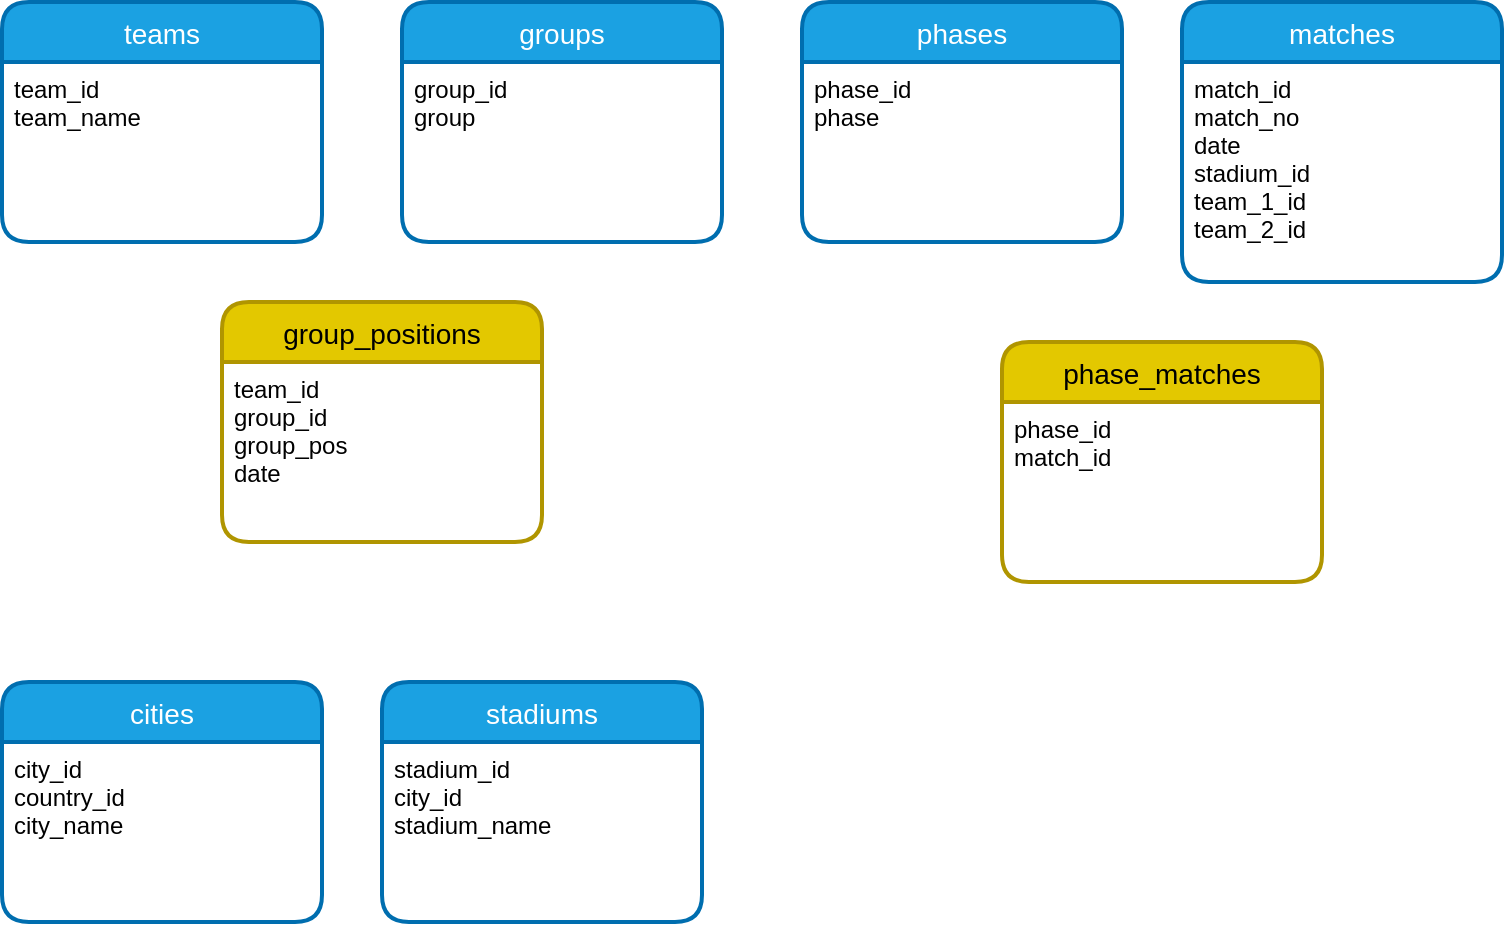 <mxfile>
    <diagram id="p4mVN8EBvd_sdM9q2Pob" name="conceptual">
        <mxGraphModel dx="347" dy="508" grid="1" gridSize="10" guides="1" tooltips="1" connect="1" arrows="1" fold="1" page="1" pageScale="1" pageWidth="1700" pageHeight="1100" math="0" shadow="0">
            <root>
                <mxCell id="0"/>
                <mxCell id="1" parent="0"/>
                <mxCell id="2" value="teams" style="swimlane;childLayout=stackLayout;horizontal=1;startSize=30;horizontalStack=0;rounded=1;fontSize=14;fontStyle=0;strokeWidth=2;resizeParent=0;resizeLast=1;shadow=0;dashed=0;align=center;fillColor=#1ba1e2;fontColor=#ffffff;strokeColor=#006EAF;" parent="1" vertex="1">
                    <mxGeometry x="50" y="40" width="160" height="120" as="geometry"/>
                </mxCell>
                <mxCell id="3" value="team_id&#10;team_name" style="align=left;strokeColor=none;fillColor=none;spacingLeft=4;fontSize=12;verticalAlign=top;resizable=0;rotatable=0;part=1;" parent="2" vertex="1">
                    <mxGeometry y="30" width="160" height="90" as="geometry"/>
                </mxCell>
                <mxCell id="4" value="groups" style="swimlane;childLayout=stackLayout;horizontal=1;startSize=30;horizontalStack=0;rounded=1;fontSize=14;fontStyle=0;strokeWidth=2;resizeParent=0;resizeLast=1;shadow=0;dashed=0;align=center;fillColor=#1ba1e2;fontColor=#ffffff;strokeColor=#006EAF;" parent="1" vertex="1">
                    <mxGeometry x="250" y="40" width="160" height="120" as="geometry"/>
                </mxCell>
                <mxCell id="5" value="group_id&#10;group" style="align=left;strokeColor=none;fillColor=none;spacingLeft=4;fontSize=12;verticalAlign=top;resizable=0;rotatable=0;part=1;" parent="4" vertex="1">
                    <mxGeometry y="30" width="160" height="90" as="geometry"/>
                </mxCell>
                <mxCell id="6" value="cities" style="swimlane;childLayout=stackLayout;horizontal=1;startSize=30;horizontalStack=0;rounded=1;fontSize=14;fontStyle=0;strokeWidth=2;resizeParent=0;resizeLast=1;shadow=0;dashed=0;align=center;fillColor=#1ba1e2;fontColor=#ffffff;strokeColor=#006EAF;" parent="1" vertex="1">
                    <mxGeometry x="50" y="380" width="160" height="120" as="geometry"/>
                </mxCell>
                <mxCell id="7" value="city_id&#10;country_id&#10;city_name" style="align=left;strokeColor=none;fillColor=none;spacingLeft=4;fontSize=12;verticalAlign=top;resizable=0;rotatable=0;part=1;" parent="6" vertex="1">
                    <mxGeometry y="30" width="160" height="90" as="geometry"/>
                </mxCell>
                <mxCell id="8" value="stadiums" style="swimlane;childLayout=stackLayout;horizontal=1;startSize=30;horizontalStack=0;rounded=1;fontSize=14;fontStyle=0;strokeWidth=2;resizeParent=0;resizeLast=1;shadow=0;dashed=0;align=center;fillColor=#1ba1e2;fontColor=#ffffff;strokeColor=#006EAF;" parent="1" vertex="1">
                    <mxGeometry x="240" y="380" width="160" height="120" as="geometry"/>
                </mxCell>
                <mxCell id="9" value="stadium_id&#10;city_id&#10;stadium_name" style="align=left;strokeColor=none;fillColor=none;spacingLeft=4;fontSize=12;verticalAlign=top;resizable=0;rotatable=0;part=1;" parent="8" vertex="1">
                    <mxGeometry y="30" width="160" height="90" as="geometry"/>
                </mxCell>
                <mxCell id="10" value="phases" style="swimlane;childLayout=stackLayout;horizontal=1;startSize=30;horizontalStack=0;rounded=1;fontSize=14;fontStyle=0;strokeWidth=2;resizeParent=0;resizeLast=1;shadow=0;dashed=0;align=center;fillColor=#1ba1e2;fontColor=#ffffff;strokeColor=#006EAF;" parent="1" vertex="1">
                    <mxGeometry x="450" y="40" width="160" height="120" as="geometry"/>
                </mxCell>
                <mxCell id="11" value="phase_id&#10;phase" style="align=left;strokeColor=none;fillColor=none;spacingLeft=4;fontSize=12;verticalAlign=top;resizable=0;rotatable=0;part=1;" parent="10" vertex="1">
                    <mxGeometry y="30" width="160" height="90" as="geometry"/>
                </mxCell>
                <mxCell id="12" value="matches" style="swimlane;childLayout=stackLayout;horizontal=1;startSize=30;horizontalStack=0;rounded=1;fontSize=14;fontStyle=0;strokeWidth=2;resizeParent=0;resizeLast=1;shadow=0;dashed=0;align=center;fillColor=#1ba1e2;fontColor=#ffffff;strokeColor=#006EAF;" parent="1" vertex="1">
                    <mxGeometry x="640" y="40" width="160" height="140" as="geometry"/>
                </mxCell>
                <mxCell id="13" value="match_id&#10;match_no&#10;date&#10;stadium_id&#10;team_1_id&#10;team_2_id" style="align=left;strokeColor=none;fillColor=none;spacingLeft=4;fontSize=12;verticalAlign=top;resizable=0;rotatable=0;part=1;" parent="12" vertex="1">
                    <mxGeometry y="30" width="160" height="110" as="geometry"/>
                </mxCell>
                <mxCell id="17" value="group_positions" style="swimlane;childLayout=stackLayout;horizontal=1;startSize=30;horizontalStack=0;rounded=1;fontSize=14;fontStyle=0;strokeWidth=2;resizeParent=0;resizeLast=1;shadow=0;dashed=0;align=center;fillColor=#e3c800;fontColor=#000000;strokeColor=#B09500;" parent="1" vertex="1">
                    <mxGeometry x="160" y="190" width="160" height="120" as="geometry"/>
                </mxCell>
                <mxCell id="18" value="team_id&#10;group_id&#10;group_pos&#10;date" style="align=left;strokeColor=none;fillColor=none;spacingLeft=4;fontSize=12;verticalAlign=top;resizable=0;rotatable=0;part=1;" parent="17" vertex="1">
                    <mxGeometry y="30" width="160" height="90" as="geometry"/>
                </mxCell>
                <mxCell id="20" value="phase_matches" style="swimlane;childLayout=stackLayout;horizontal=1;startSize=30;horizontalStack=0;rounded=1;fontSize=14;fontStyle=0;strokeWidth=2;resizeParent=0;resizeLast=1;shadow=0;dashed=0;align=center;fillColor=#e3c800;fontColor=#000000;strokeColor=#B09500;" parent="1" vertex="1">
                    <mxGeometry x="550" y="210" width="160" height="120" as="geometry"/>
                </mxCell>
                <mxCell id="21" value="phase_id&#10;match_id" style="align=left;strokeColor=none;fillColor=none;spacingLeft=4;fontSize=12;verticalAlign=top;resizable=0;rotatable=0;part=1;" parent="20" vertex="1">
                    <mxGeometry y="30" width="160" height="90" as="geometry"/>
                </mxCell>
            </root>
        </mxGraphModel>
    </diagram>
    <diagram id="hPQ3JXQxA3Pg5a-uWjsL" name="logical">
        <mxGraphModel dx="347" dy="508" grid="1" gridSize="10" guides="1" tooltips="1" connect="1" arrows="1" fold="1" page="1" pageScale="1" pageWidth="1700" pageHeight="1100" math="0" shadow="0">
            <root>
                <mxCell id="Pe-OxFilqk2PMxh90KWW-0"/>
                <mxCell id="Pe-OxFilqk2PMxh90KWW-1" parent="Pe-OxFilqk2PMxh90KWW-0"/>
                <mxCell id="QODsFzujedD0Rlvs_Wti-0" value="teams" style="shape=table;startSize=30;container=1;collapsible=1;childLayout=tableLayout;fixedRows=1;rowLines=0;fontStyle=1;align=center;resizeLast=1;fillColor=#60a917;fontColor=#ffffff;strokeColor=#2D7600;" vertex="1" parent="Pe-OxFilqk2PMxh90KWW-1">
                    <mxGeometry x="30" y="20" width="180" height="100" as="geometry"/>
                </mxCell>
                <mxCell id="QODsFzujedD0Rlvs_Wti-4" value="" style="shape=partialRectangle;collapsible=0;dropTarget=0;pointerEvents=0;fillColor=none;top=0;left=0;bottom=1;right=0;points=[[0,0.5],[1,0.5]];portConstraint=eastwest;" vertex="1" parent="QODsFzujedD0Rlvs_Wti-0">
                    <mxGeometry y="30" width="180" height="30" as="geometry"/>
                </mxCell>
                <mxCell id="QODsFzujedD0Rlvs_Wti-5" value="PK" style="shape=partialRectangle;connectable=0;fillColor=none;top=0;left=0;bottom=0;right=0;fontStyle=1;overflow=hidden;" vertex="1" parent="QODsFzujedD0Rlvs_Wti-4">
                    <mxGeometry width="60" height="30" as="geometry">
                        <mxRectangle width="60" height="30" as="alternateBounds"/>
                    </mxGeometry>
                </mxCell>
                <mxCell id="QODsFzujedD0Rlvs_Wti-6" value="team_id" style="shape=partialRectangle;connectable=0;fillColor=none;top=0;left=0;bottom=0;right=0;align=left;spacingLeft=6;fontStyle=5;overflow=hidden;" vertex="1" parent="QODsFzujedD0Rlvs_Wti-4">
                    <mxGeometry x="60" width="120" height="30" as="geometry">
                        <mxRectangle width="120" height="30" as="alternateBounds"/>
                    </mxGeometry>
                </mxCell>
                <mxCell id="QODsFzujedD0Rlvs_Wti-7" value="" style="shape=partialRectangle;collapsible=0;dropTarget=0;pointerEvents=0;fillColor=none;top=0;left=0;bottom=0;right=0;points=[[0,0.5],[1,0.5]];portConstraint=eastwest;" vertex="1" parent="QODsFzujedD0Rlvs_Wti-0">
                    <mxGeometry y="60" width="180" height="30" as="geometry"/>
                </mxCell>
                <mxCell id="QODsFzujedD0Rlvs_Wti-8" value="" style="shape=partialRectangle;connectable=0;fillColor=none;top=0;left=0;bottom=0;right=0;editable=1;overflow=hidden;" vertex="1" parent="QODsFzujedD0Rlvs_Wti-7">
                    <mxGeometry width="60" height="30" as="geometry">
                        <mxRectangle width="60" height="30" as="alternateBounds"/>
                    </mxGeometry>
                </mxCell>
                <mxCell id="QODsFzujedD0Rlvs_Wti-9" value="team_name" style="shape=partialRectangle;connectable=0;fillColor=none;top=0;left=0;bottom=0;right=0;align=left;spacingLeft=6;overflow=hidden;" vertex="1" parent="QODsFzujedD0Rlvs_Wti-7">
                    <mxGeometry x="60" width="120" height="30" as="geometry">
                        <mxRectangle width="120" height="30" as="alternateBounds"/>
                    </mxGeometry>
                </mxCell>
                <mxCell id="Jy-jGdYwwRu7EH8Ulwbi-0" value="groups" style="shape=table;startSize=30;container=1;collapsible=1;childLayout=tableLayout;fixedRows=1;rowLines=0;fontStyle=1;align=center;resizeLast=1;fillColor=#60a917;fontColor=#ffffff;strokeColor=#2D7600;" vertex="1" parent="Pe-OxFilqk2PMxh90KWW-1">
                    <mxGeometry x="250" y="20" width="180" height="100" as="geometry"/>
                </mxCell>
                <mxCell id="Jy-jGdYwwRu7EH8Ulwbi-1" value="" style="shape=partialRectangle;collapsible=0;dropTarget=0;pointerEvents=0;fillColor=none;top=0;left=0;bottom=1;right=0;points=[[0,0.5],[1,0.5]];portConstraint=eastwest;" vertex="1" parent="Jy-jGdYwwRu7EH8Ulwbi-0">
                    <mxGeometry y="30" width="180" height="30" as="geometry"/>
                </mxCell>
                <mxCell id="Jy-jGdYwwRu7EH8Ulwbi-2" value="PK" style="shape=partialRectangle;connectable=0;fillColor=none;top=0;left=0;bottom=0;right=0;fontStyle=1;overflow=hidden;" vertex="1" parent="Jy-jGdYwwRu7EH8Ulwbi-1">
                    <mxGeometry width="60" height="30" as="geometry">
                        <mxRectangle width="60" height="30" as="alternateBounds"/>
                    </mxGeometry>
                </mxCell>
                <mxCell id="Jy-jGdYwwRu7EH8Ulwbi-3" value="group_id" style="shape=partialRectangle;connectable=0;fillColor=none;top=0;left=0;bottom=0;right=0;align=left;spacingLeft=6;fontStyle=5;overflow=hidden;" vertex="1" parent="Jy-jGdYwwRu7EH8Ulwbi-1">
                    <mxGeometry x="60" width="120" height="30" as="geometry">
                        <mxRectangle width="120" height="30" as="alternateBounds"/>
                    </mxGeometry>
                </mxCell>
                <mxCell id="Jy-jGdYwwRu7EH8Ulwbi-4" value="" style="shape=partialRectangle;collapsible=0;dropTarget=0;pointerEvents=0;fillColor=none;top=0;left=0;bottom=0;right=0;points=[[0,0.5],[1,0.5]];portConstraint=eastwest;" vertex="1" parent="Jy-jGdYwwRu7EH8Ulwbi-0">
                    <mxGeometry y="60" width="180" height="30" as="geometry"/>
                </mxCell>
                <mxCell id="Jy-jGdYwwRu7EH8Ulwbi-5" value="" style="shape=partialRectangle;connectable=0;fillColor=none;top=0;left=0;bottom=0;right=0;editable=1;overflow=hidden;" vertex="1" parent="Jy-jGdYwwRu7EH8Ulwbi-4">
                    <mxGeometry width="60" height="30" as="geometry">
                        <mxRectangle width="60" height="30" as="alternateBounds"/>
                    </mxGeometry>
                </mxCell>
                <mxCell id="Jy-jGdYwwRu7EH8Ulwbi-6" value="group" style="shape=partialRectangle;connectable=0;fillColor=none;top=0;left=0;bottom=0;right=0;align=left;spacingLeft=6;overflow=hidden;" vertex="1" parent="Jy-jGdYwwRu7EH8Ulwbi-4">
                    <mxGeometry x="60" width="120" height="30" as="geometry">
                        <mxRectangle width="120" height="30" as="alternateBounds"/>
                    </mxGeometry>
                </mxCell>
                <mxCell id="9oGeLXOYHFLH_U1mXVUv-0" value="group_positions" style="shape=table;startSize=30;container=1;collapsible=1;childLayout=tableLayout;fixedRows=1;rowLines=0;fontStyle=1;align=center;resizeLast=1;fillColor=#e3c800;fontColor=#000000;strokeColor=#B09500;" vertex="1" parent="Pe-OxFilqk2PMxh90KWW-1">
                    <mxGeometry x="150" y="170" width="180" height="190" as="geometry"/>
                </mxCell>
                <mxCell id="9oGeLXOYHFLH_U1mXVUv-1" value="" style="shape=partialRectangle;collapsible=0;dropTarget=0;pointerEvents=0;fillColor=none;top=0;left=0;bottom=0;right=0;points=[[0,0.5],[1,0.5]];portConstraint=eastwest;" vertex="1" parent="9oGeLXOYHFLH_U1mXVUv-0">
                    <mxGeometry y="30" width="180" height="30" as="geometry"/>
                </mxCell>
                <mxCell id="9oGeLXOYHFLH_U1mXVUv-2" value="PK" style="shape=partialRectangle;connectable=0;fillColor=none;top=0;left=0;bottom=0;right=0;fontStyle=1;overflow=hidden;" vertex="1" parent="9oGeLXOYHFLH_U1mXVUv-1">
                    <mxGeometry width="60" height="30" as="geometry">
                        <mxRectangle width="60" height="30" as="alternateBounds"/>
                    </mxGeometry>
                </mxCell>
                <mxCell id="9oGeLXOYHFLH_U1mXVUv-3" value="group_pos_id" style="shape=partialRectangle;connectable=0;fillColor=none;top=0;left=0;bottom=0;right=0;align=left;spacingLeft=6;fontStyle=5;overflow=hidden;" vertex="1" parent="9oGeLXOYHFLH_U1mXVUv-1">
                    <mxGeometry x="60" width="120" height="30" as="geometry">
                        <mxRectangle width="120" height="30" as="alternateBounds"/>
                    </mxGeometry>
                </mxCell>
                <mxCell id="9oGeLXOYHFLH_U1mXVUv-13" style="shape=partialRectangle;collapsible=0;dropTarget=0;pointerEvents=0;fillColor=none;top=0;left=0;bottom=0;right=0;points=[[0,0.5],[1,0.5]];portConstraint=eastwest;" vertex="1" parent="9oGeLXOYHFLH_U1mXVUv-0">
                    <mxGeometry y="60" width="180" height="30" as="geometry"/>
                </mxCell>
                <mxCell id="9oGeLXOYHFLH_U1mXVUv-14" value="FK" style="shape=partialRectangle;connectable=0;fillColor=none;top=0;left=0;bottom=0;right=0;fontStyle=1;overflow=hidden;" vertex="1" parent="9oGeLXOYHFLH_U1mXVUv-13">
                    <mxGeometry width="60" height="30" as="geometry">
                        <mxRectangle width="60" height="30" as="alternateBounds"/>
                    </mxGeometry>
                </mxCell>
                <mxCell id="9oGeLXOYHFLH_U1mXVUv-15" value="team_id" style="shape=partialRectangle;connectable=0;fillColor=none;top=0;left=0;bottom=0;right=0;align=left;spacingLeft=6;fontStyle=5;overflow=hidden;" vertex="1" parent="9oGeLXOYHFLH_U1mXVUv-13">
                    <mxGeometry x="60" width="120" height="30" as="geometry">
                        <mxRectangle width="120" height="30" as="alternateBounds"/>
                    </mxGeometry>
                </mxCell>
                <mxCell id="9oGeLXOYHFLH_U1mXVUv-4" value="" style="shape=partialRectangle;collapsible=0;dropTarget=0;pointerEvents=0;fillColor=none;top=0;left=0;bottom=1;right=0;points=[[0,0.5],[1,0.5]];portConstraint=eastwest;" vertex="1" parent="9oGeLXOYHFLH_U1mXVUv-0">
                    <mxGeometry y="90" width="180" height="30" as="geometry"/>
                </mxCell>
                <mxCell id="9oGeLXOYHFLH_U1mXVUv-5" value="FK" style="shape=partialRectangle;connectable=0;fillColor=none;top=0;left=0;bottom=0;right=0;fontStyle=1;overflow=hidden;" vertex="1" parent="9oGeLXOYHFLH_U1mXVUv-4">
                    <mxGeometry width="60" height="30" as="geometry">
                        <mxRectangle width="60" height="30" as="alternateBounds"/>
                    </mxGeometry>
                </mxCell>
                <mxCell id="9oGeLXOYHFLH_U1mXVUv-6" value="group_id" style="shape=partialRectangle;connectable=0;fillColor=none;top=0;left=0;bottom=0;right=0;align=left;spacingLeft=6;fontStyle=5;overflow=hidden;" vertex="1" parent="9oGeLXOYHFLH_U1mXVUv-4">
                    <mxGeometry x="60" width="120" height="30" as="geometry">
                        <mxRectangle width="120" height="30" as="alternateBounds"/>
                    </mxGeometry>
                </mxCell>
                <mxCell id="9oGeLXOYHFLH_U1mXVUv-7" value="" style="shape=partialRectangle;collapsible=0;dropTarget=0;pointerEvents=0;fillColor=none;top=0;left=0;bottom=0;right=0;points=[[0,0.5],[1,0.5]];portConstraint=eastwest;" vertex="1" parent="9oGeLXOYHFLH_U1mXVUv-0">
                    <mxGeometry y="120" width="180" height="30" as="geometry"/>
                </mxCell>
                <mxCell id="9oGeLXOYHFLH_U1mXVUv-8" value="" style="shape=partialRectangle;connectable=0;fillColor=none;top=0;left=0;bottom=0;right=0;editable=1;overflow=hidden;" vertex="1" parent="9oGeLXOYHFLH_U1mXVUv-7">
                    <mxGeometry width="60" height="30" as="geometry">
                        <mxRectangle width="60" height="30" as="alternateBounds"/>
                    </mxGeometry>
                </mxCell>
                <mxCell id="9oGeLXOYHFLH_U1mXVUv-9" value="group_pos" style="shape=partialRectangle;connectable=0;fillColor=none;top=0;left=0;bottom=0;right=0;align=left;spacingLeft=6;overflow=hidden;" vertex="1" parent="9oGeLXOYHFLH_U1mXVUv-7">
                    <mxGeometry x="60" width="120" height="30" as="geometry">
                        <mxRectangle width="120" height="30" as="alternateBounds"/>
                    </mxGeometry>
                </mxCell>
                <mxCell id="9oGeLXOYHFLH_U1mXVUv-10" value="" style="shape=partialRectangle;collapsible=0;dropTarget=0;pointerEvents=0;fillColor=none;top=0;left=0;bottom=0;right=0;points=[[0,0.5],[1,0.5]];portConstraint=eastwest;" vertex="1" parent="9oGeLXOYHFLH_U1mXVUv-0">
                    <mxGeometry y="150" width="180" height="30" as="geometry"/>
                </mxCell>
                <mxCell id="9oGeLXOYHFLH_U1mXVUv-11" value="" style="shape=partialRectangle;connectable=0;fillColor=none;top=0;left=0;bottom=0;right=0;editable=1;overflow=hidden;" vertex="1" parent="9oGeLXOYHFLH_U1mXVUv-10">
                    <mxGeometry width="60" height="30" as="geometry">
                        <mxRectangle width="60" height="30" as="alternateBounds"/>
                    </mxGeometry>
                </mxCell>
                <mxCell id="9oGeLXOYHFLH_U1mXVUv-12" value="date" style="shape=partialRectangle;connectable=0;fillColor=none;top=0;left=0;bottom=0;right=0;align=left;spacingLeft=6;overflow=hidden;" vertex="1" parent="9oGeLXOYHFLH_U1mXVUv-10">
                    <mxGeometry x="60" width="120" height="30" as="geometry">
                        <mxRectangle width="120" height="30" as="alternateBounds"/>
                    </mxGeometry>
                </mxCell>
                <mxCell id="Z7A0_dn7W9BvauUI9xw2-0" style="edgeStyle=none;html=1;entryX=0;entryY=0.5;entryDx=0;entryDy=0;exitX=0;exitY=0.5;exitDx=0;exitDy=0;endArrow=ERmany;endFill=0;" edge="1" parent="Pe-OxFilqk2PMxh90KWW-1" source="QODsFzujedD0Rlvs_Wti-4" target="9oGeLXOYHFLH_U1mXVUv-13">
                    <mxGeometry relative="1" as="geometry">
                        <Array as="points">
                            <mxPoint x="10" y="65"/>
                            <mxPoint x="10" y="130"/>
                            <mxPoint x="10" y="245"/>
                        </Array>
                    </mxGeometry>
                </mxCell>
                <mxCell id="Z7A0_dn7W9BvauUI9xw2-1" style="edgeStyle=none;html=1;entryX=1;entryY=0.5;entryDx=0;entryDy=0;endArrow=ERmany;endFill=0;exitX=1;exitY=0.5;exitDx=0;exitDy=0;startArrow=ERone;startFill=0;" edge="1" parent="Pe-OxFilqk2PMxh90KWW-1" source="Jy-jGdYwwRu7EH8Ulwbi-1" target="9oGeLXOYHFLH_U1mXVUv-4">
                    <mxGeometry relative="1" as="geometry">
                        <Array as="points">
                            <mxPoint x="460" y="65"/>
                            <mxPoint x="460" y="275"/>
                        </Array>
                    </mxGeometry>
                </mxCell>
            </root>
        </mxGraphModel>
    </diagram>
</mxfile>